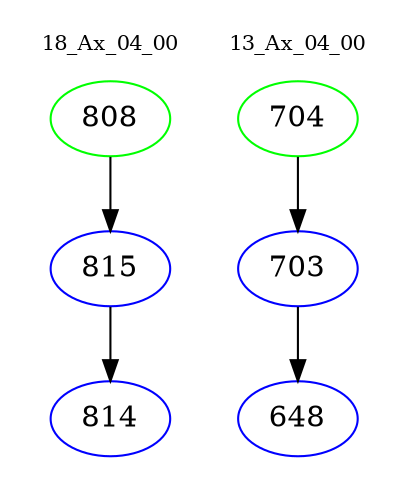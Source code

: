 digraph{
subgraph cluster_0 {
color = white
label = "18_Ax_04_00";
fontsize=10;
T0_808 [label="808", color="green"]
T0_808 -> T0_815 [color="black"]
T0_815 [label="815", color="blue"]
T0_815 -> T0_814 [color="black"]
T0_814 [label="814", color="blue"]
}
subgraph cluster_1 {
color = white
label = "13_Ax_04_00";
fontsize=10;
T1_704 [label="704", color="green"]
T1_704 -> T1_703 [color="black"]
T1_703 [label="703", color="blue"]
T1_703 -> T1_648 [color="black"]
T1_648 [label="648", color="blue"]
}
}
